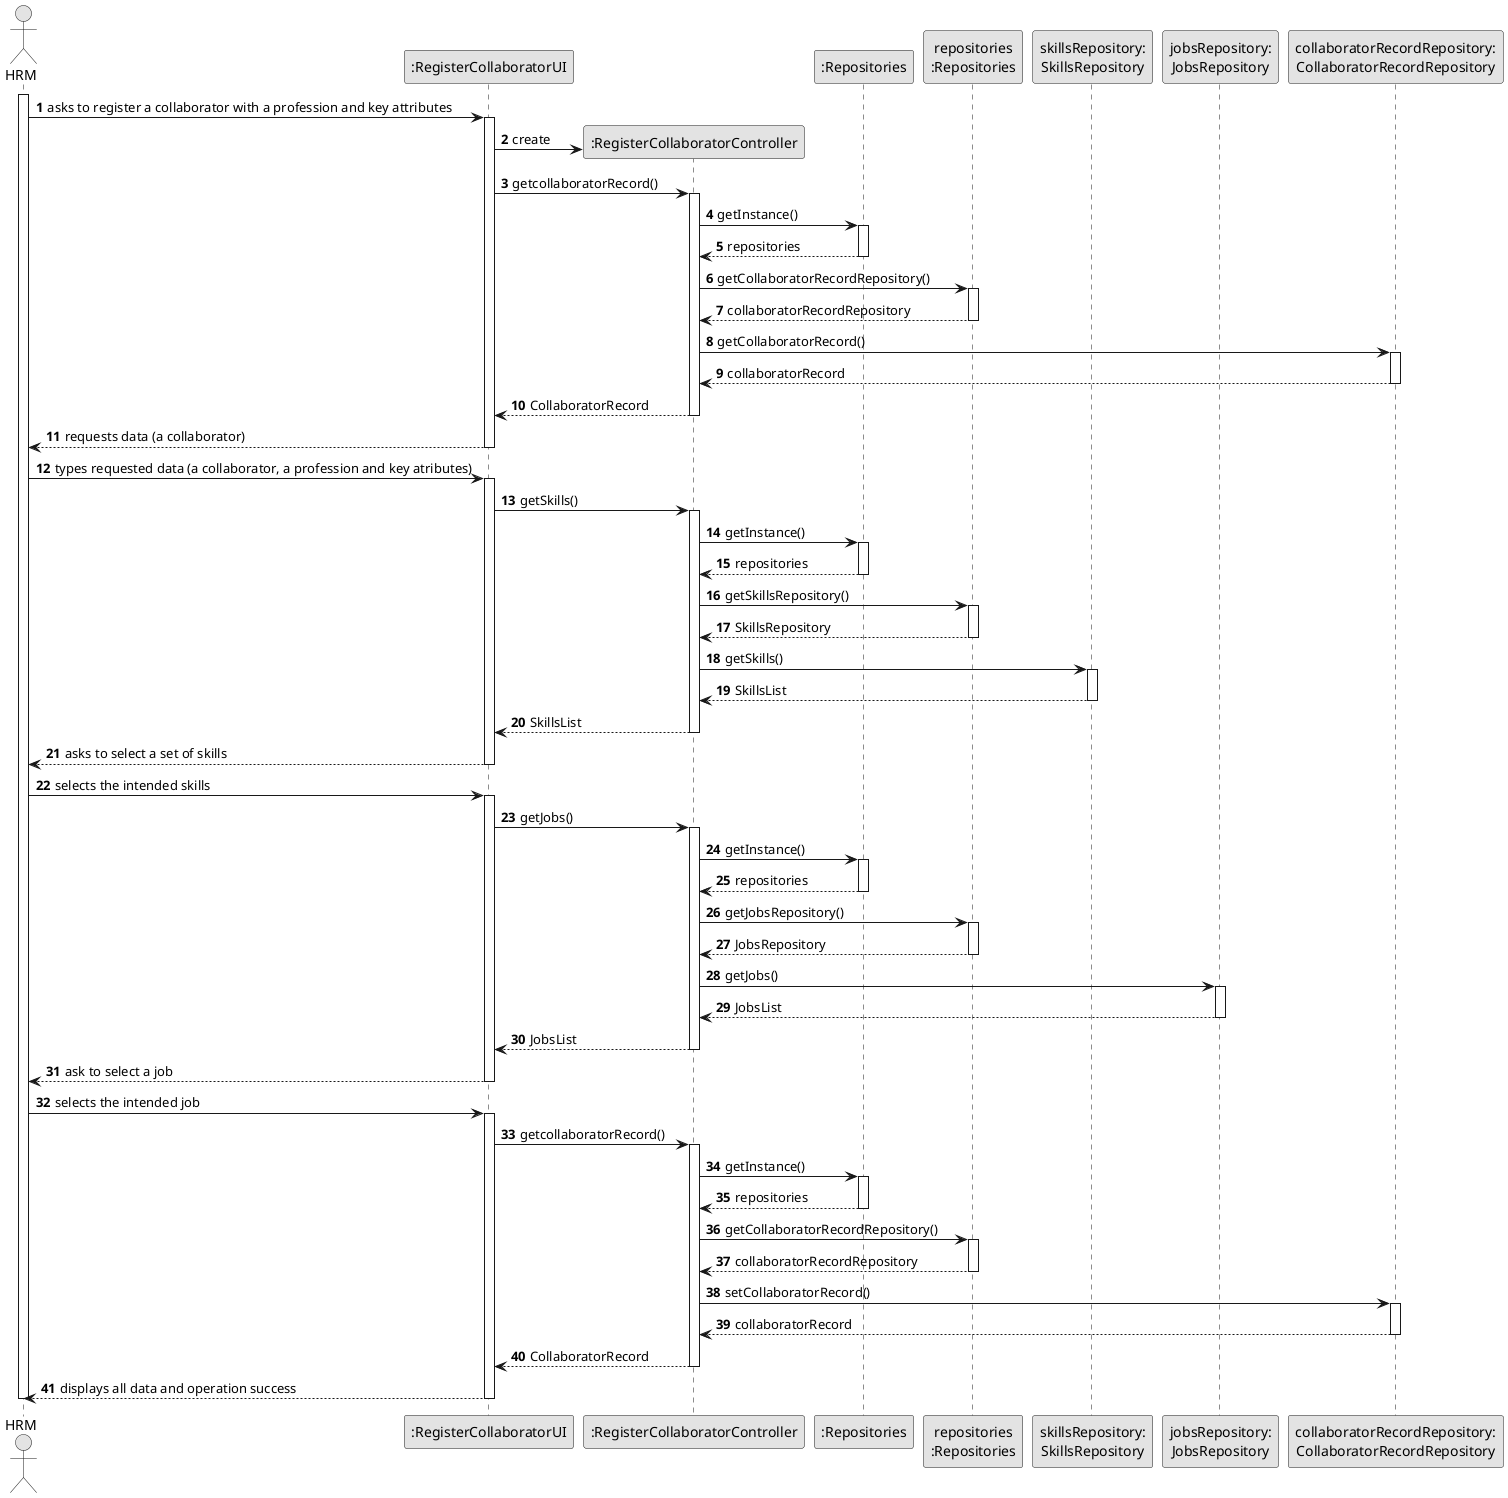 @startuml
skinparam monochrome true
skinparam packageStyle rectangle
skinparam shadowing false

autonumber

'hide footbox
actor "HRM" as ADM
participant ":RegisterCollaboratorUI" as UI
participant ":RegisterCollaboratorController" as CTRL
participant ":Repositories" as RepositorySingleton
participant "repositories\n:Repositories" as PLAT
participant "skillsRepository:\nSkillsRepository" as SkillsRepository
participant "jobsRepository:\nJobsRepository" as JobsRepository
participant "collaboratorRecordRepository:\nCollaboratorRecordRepository" as CollaboratorRecordRepository


activate ADM

        ADM -> UI : asks to register a collaborator with a profession and key attributes

        activate UI

'            UI --> ADM : requests data (reference, description,  informal \n description, technical description, duration, cost)
            'create CTRL
            UI -> CTRL** : create

            UI -> CTRL : getcollaboratorRecord()
            activate CTRL

                CTRL -> RepositorySingleton : getInstance()
                activate RepositorySingleton

                    RepositorySingleton --> CTRL: repositories
                deactivate RepositorySingleton

                CTRL -> PLAT : getCollaboratorRecordRepository()
                activate PLAT

                    PLAT --> CTRL: collaboratorRecordRepository
                deactivate PLAT

                CTRL -> CollaboratorRecordRepository : getCollaboratorRecord()
                activate CollaboratorRecordRepository

                    CollaboratorRecordRepository --> CTRL : collaboratorRecord
                deactivate CollaboratorRecordRepository


                CTRL --> UI : CollaboratorRecord
            deactivate CTRL

            UI --> ADM : requests data (a collaborator)
        deactivate UI

    ADM -> UI : types requested data (a collaborator, a profession and key atributes)
    activate UI
    UI -> CTRL : getSkills()
                activate CTRL

                    CTRL -> RepositorySingleton : getInstance()
                    activate RepositorySingleton

                        RepositorySingleton --> CTRL: repositories
                    deactivate RepositorySingleton

                    CTRL -> PLAT : getSkillsRepository()
                    activate PLAT

                        PLAT --> CTRL: SkillsRepository
                    deactivate PLAT

                    CTRL -> SkillsRepository : getSkills()
                    activate SkillsRepository

                        SkillsRepository --> CTRL : SkillsList
                    deactivate SkillsRepository


                    CTRL --> UI : SkillsList
                deactivate CTRL

        UI --> ADM : asks to select a set of skills
    deactivate UI

    ADM -> UI : selects the intended skills
    activate UI
        UI -> CTRL : getJobs()
                    activate CTRL

                        CTRL -> RepositorySingleton : getInstance()
                        activate RepositorySingleton

                            RepositorySingleton --> CTRL: repositories
                        deactivate RepositorySingleton

                        CTRL -> PLAT : getJobsRepository()
                        activate PLAT

                            PLAT --> CTRL: JobsRepository
                        deactivate PLAT

                        CTRL -> JobsRepository : getJobs()
                        activate JobsRepository

                            JobsRepository --> CTRL : JobsList
                        deactivate JobsRepository


                        CTRL --> UI : JobsList
                    deactivate CTRL

            UI --> ADM : ask to select a job
        deactivate UI
        ADM -> UI : selects the intended job
        activate UI
        UI -> CTRL : getcollaboratorRecord()
            activate CTRL

                CTRL -> RepositorySingleton : getInstance()
                activate RepositorySingleton

                    RepositorySingleton --> CTRL: repositories
                deactivate RepositorySingleton

                CTRL -> PLAT : getCollaboratorRecordRepository()
                activate PLAT

                    PLAT --> CTRL: collaboratorRecordRepository
                deactivate PLAT

                CTRL -> CollaboratorRecordRepository : setCollaboratorRecord()
                activate CollaboratorRecordRepository

                    CollaboratorRecordRepository --> CTRL : collaboratorRecord
                deactivate CollaboratorRecordRepository


                CTRL --> UI : CollaboratorRecord
            deactivate CTRL

            UI --> ADM : displays all data and operation success
        deactivate UI




deactivate ADM

@enduml